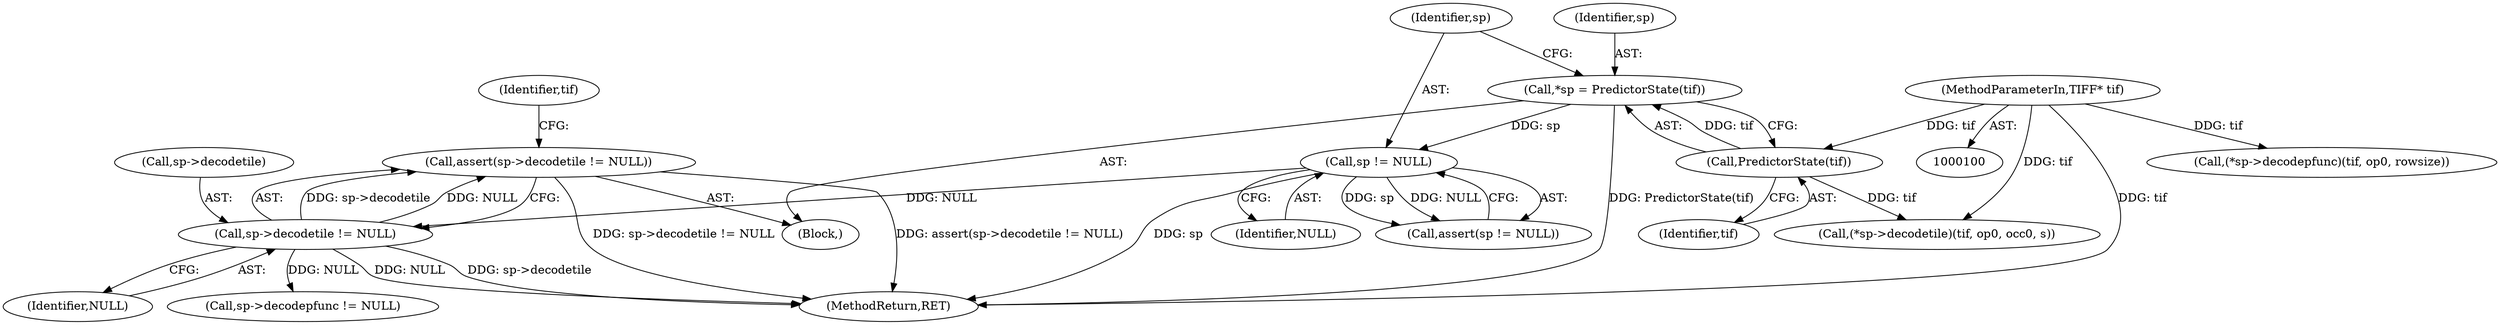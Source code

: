 digraph "0_libtiff_3ca657a8793dd011bf869695d72ad31c779c3cc1_0@API" {
"1000115" [label="(Call,assert(sp->decodetile != NULL))"];
"1000116" [label="(Call,sp->decodetile != NULL)"];
"1000112" [label="(Call,sp != NULL)"];
"1000107" [label="(Call,*sp = PredictorState(tif))"];
"1000109" [label="(Call,PredictorState(tif))"];
"1000101" [label="(MethodParameterIn,TIFF* tif)"];
"1000120" [label="(Identifier,NULL)"];
"1000110" [label="(Identifier,tif)"];
"1000123" [label="(Identifier,tif)"];
"1000114" [label="(Identifier,NULL)"];
"1000112" [label="(Call,sp != NULL)"];
"1000145" [label="(Call,sp->decodepfunc != NULL)"];
"1000109" [label="(Call,PredictorState(tif))"];
"1000101" [label="(MethodParameterIn,TIFF* tif)"];
"1000113" [label="(Identifier,sp)"];
"1000115" [label="(Call,assert(sp->decodetile != NULL))"];
"1000116" [label="(Call,sp->decodetile != NULL)"];
"1000107" [label="(Call,*sp = PredictorState(tif))"];
"1000105" [label="(Block,)"];
"1000117" [label="(Call,sp->decodetile)"];
"1000108" [label="(Identifier,sp)"];
"1000122" [label="(Call,(*sp->decodetile)(tif, op0, occ0, s))"];
"1000111" [label="(Call,assert(sp != NULL))"];
"1000170" [label="(MethodReturn,RET)"];
"1000155" [label="(Call,(*sp->decodepfunc)(tif, op0, rowsize))"];
"1000115" -> "1000105"  [label="AST: "];
"1000115" -> "1000116"  [label="CFG: "];
"1000116" -> "1000115"  [label="AST: "];
"1000123" -> "1000115"  [label="CFG: "];
"1000115" -> "1000170"  [label="DDG: assert(sp->decodetile != NULL)"];
"1000115" -> "1000170"  [label="DDG: sp->decodetile != NULL"];
"1000116" -> "1000115"  [label="DDG: sp->decodetile"];
"1000116" -> "1000115"  [label="DDG: NULL"];
"1000116" -> "1000120"  [label="CFG: "];
"1000117" -> "1000116"  [label="AST: "];
"1000120" -> "1000116"  [label="AST: "];
"1000116" -> "1000170"  [label="DDG: sp->decodetile"];
"1000116" -> "1000170"  [label="DDG: NULL"];
"1000112" -> "1000116"  [label="DDG: NULL"];
"1000116" -> "1000145"  [label="DDG: NULL"];
"1000112" -> "1000111"  [label="AST: "];
"1000112" -> "1000114"  [label="CFG: "];
"1000113" -> "1000112"  [label="AST: "];
"1000114" -> "1000112"  [label="AST: "];
"1000111" -> "1000112"  [label="CFG: "];
"1000112" -> "1000170"  [label="DDG: sp"];
"1000112" -> "1000111"  [label="DDG: sp"];
"1000112" -> "1000111"  [label="DDG: NULL"];
"1000107" -> "1000112"  [label="DDG: sp"];
"1000107" -> "1000105"  [label="AST: "];
"1000107" -> "1000109"  [label="CFG: "];
"1000108" -> "1000107"  [label="AST: "];
"1000109" -> "1000107"  [label="AST: "];
"1000113" -> "1000107"  [label="CFG: "];
"1000107" -> "1000170"  [label="DDG: PredictorState(tif)"];
"1000109" -> "1000107"  [label="DDG: tif"];
"1000109" -> "1000110"  [label="CFG: "];
"1000110" -> "1000109"  [label="AST: "];
"1000101" -> "1000109"  [label="DDG: tif"];
"1000109" -> "1000122"  [label="DDG: tif"];
"1000101" -> "1000100"  [label="AST: "];
"1000101" -> "1000170"  [label="DDG: tif"];
"1000101" -> "1000122"  [label="DDG: tif"];
"1000101" -> "1000155"  [label="DDG: tif"];
}
